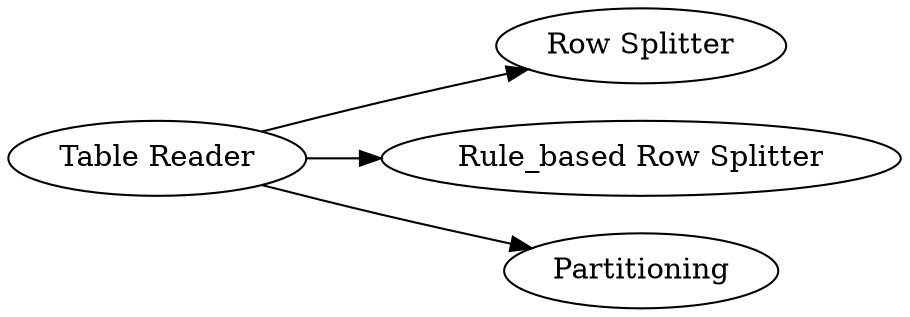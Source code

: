digraph {
	2 [label="Row Splitter"]
	3 [label="Rule_based Row Splitter"]
	4 [label=Partitioning]
	5 [label="Table Reader"]
	5 -> 4
	5 -> 3
	5 -> 2
	rankdir=LR
}
